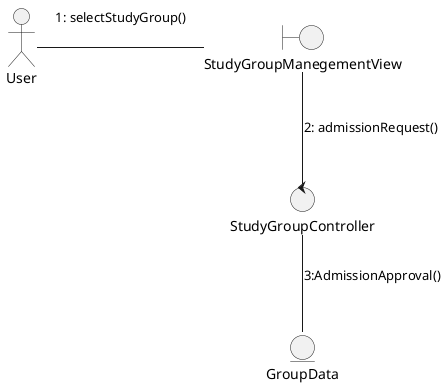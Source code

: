 @startuml DiagramaDeColabIngresarGrupoDeEstudio

actor User

boundary StudyGroupManegementView

control StudyGroupController

entity GroupData


User - StudyGroupManegementView : 1: selectStudyGroup()\n 

StudyGroupManegementView -- StudyGroupController : 2: admissionRequest()\n 

StudyGroupController -- GroupData : 3:AdmissionApproval()\n

@enduml
